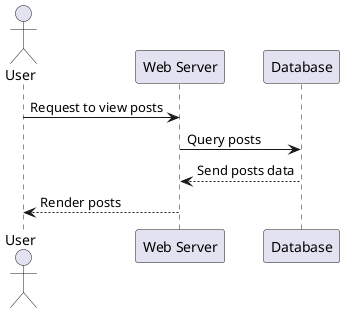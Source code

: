 @startuml Sequence

' Sequence Diagram
actor User
participant "Web Server" as Server
participant "Database" as DB

User -> Server: Request to view posts
Server -> DB: Query posts
DB --> Server: Send posts data
Server --> User: Render posts

@enduml
